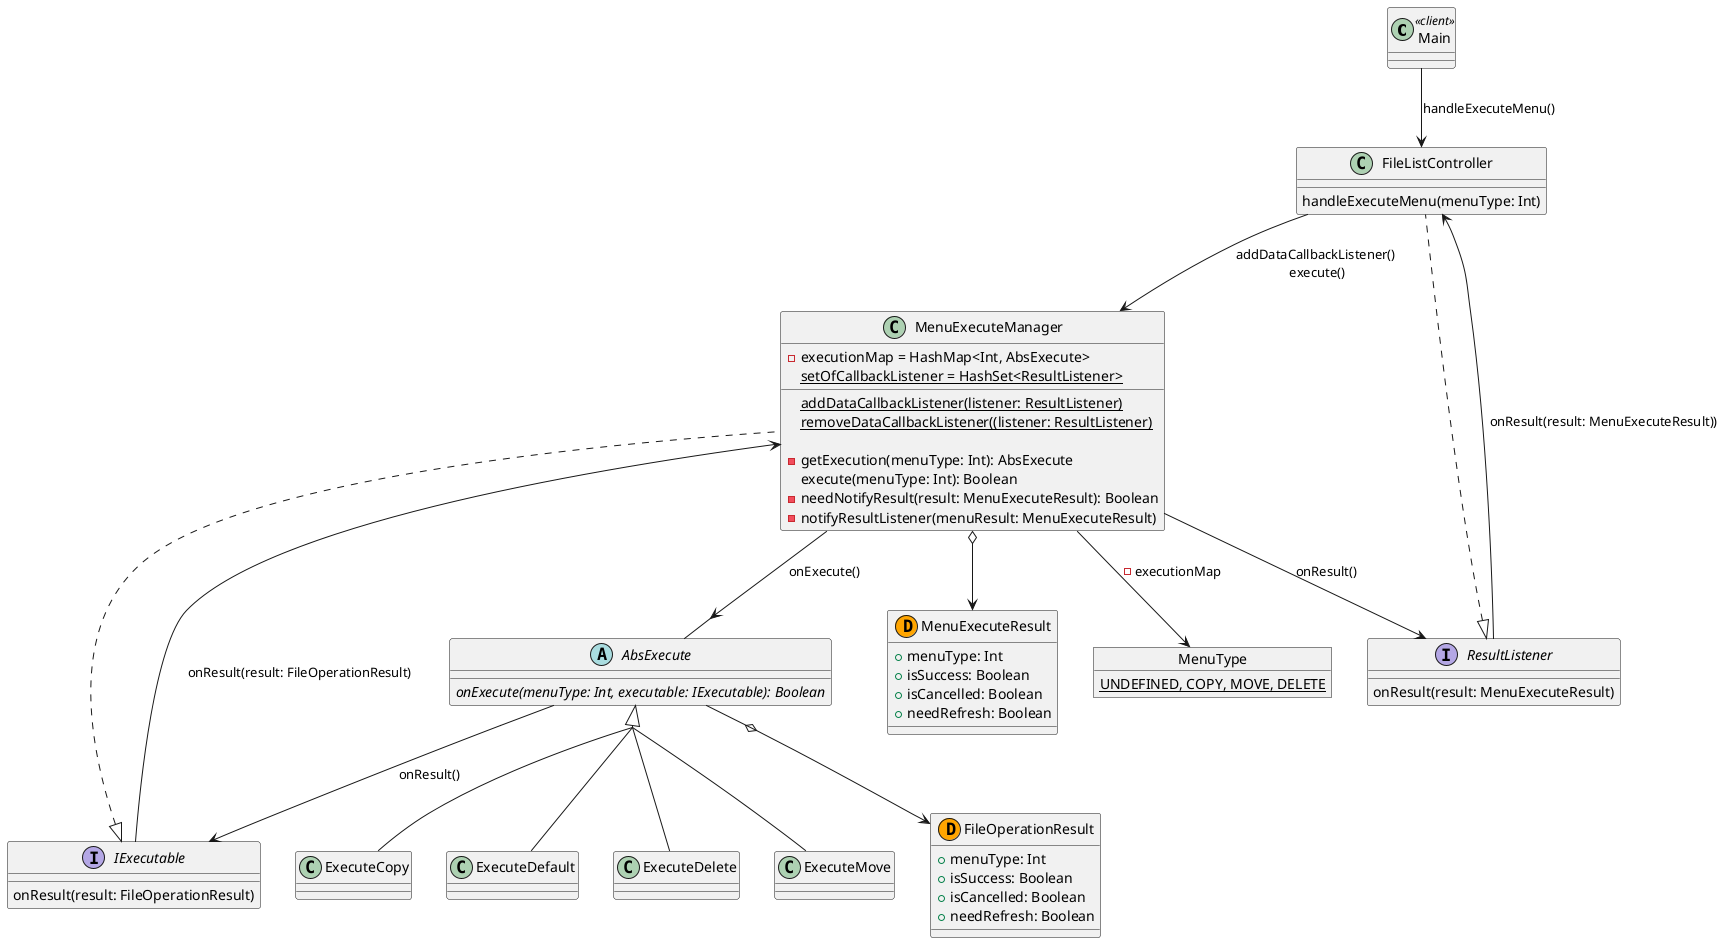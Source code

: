 @startuml
class Main <<client>>
abstract class AbsExecute {
    {abstract} {method} onExecute(menuType: Int, executable: IExecutable): Boolean
}
class ExecuteCopy extends AbsExecute
class ExecuteDefault extends AbsExecute
class ExecuteDelete extends AbsExecute
class ExecuteMove extends AbsExecute
class FileListController implements ResultListener {
    {method} handleExecuteMenu(menuType: Int)
}
class FileOperationResult <<D, orange>> {
    {field} +menuType: Int
    {field} +isSuccess: Boolean
    {field} +isCancelled: Boolean
    {field} +needRefresh: Boolean
}
interface IExecutable {
    onResult(result: FileOperationResult)
}
class MenuExecuteManager implements IExecutable {
    {field} -executionMap = HashMap<Int, AbsExecute>
    {static} {field} setOfCallbackListener = HashSet<ResultListener>
    {static} {method} addDataCallbackListener(listener: ResultListener)
    {static} {method} removeDataCallbackListener((listener: ResultListener)

    {method} -getExecution(menuType: Int): AbsExecute
    {method} execute(menuType: Int): Boolean
    {method} -needNotifyResult(result: MenuExecuteResult): Boolean
    {method} -notifyResultListener(menuResult: MenuExecuteResult)
}
class MenuExecuteResult <<D, orange>> {
    {field} +menuType: Int
    {field} +isSuccess: Boolean
    {field} +isCancelled: Boolean
    {field} +needRefresh: Boolean
}
object MenuType {
    {static} {field} UNDEFINED, COPY, MOVE, DELETE
}
interface ResultListener {
    onResult(result: MenuExecuteResult)
}

skinparam groupInheritance 2

Main --> FileListController: handleExecuteMenu()
FileListController --> MenuExecuteManager: addDataCallbackListener()\n execute()
MenuExecuteManager --> AbsExecute: onExecute()
AbsExecute --> IExecutable: onResult()
IExecutable --> MenuExecuteManager: onResult(result: FileOperationResult)
MenuExecuteManager --> ResultListener: onResult()
ResultListener --> FileListController: onResult(result: MenuExecuteResult))
MenuExecuteManager --> MenuType: -executionMap
MenuExecuteManager o--> MenuExecuteResult
AbsExecute o--> FileOperationResult
@enduml